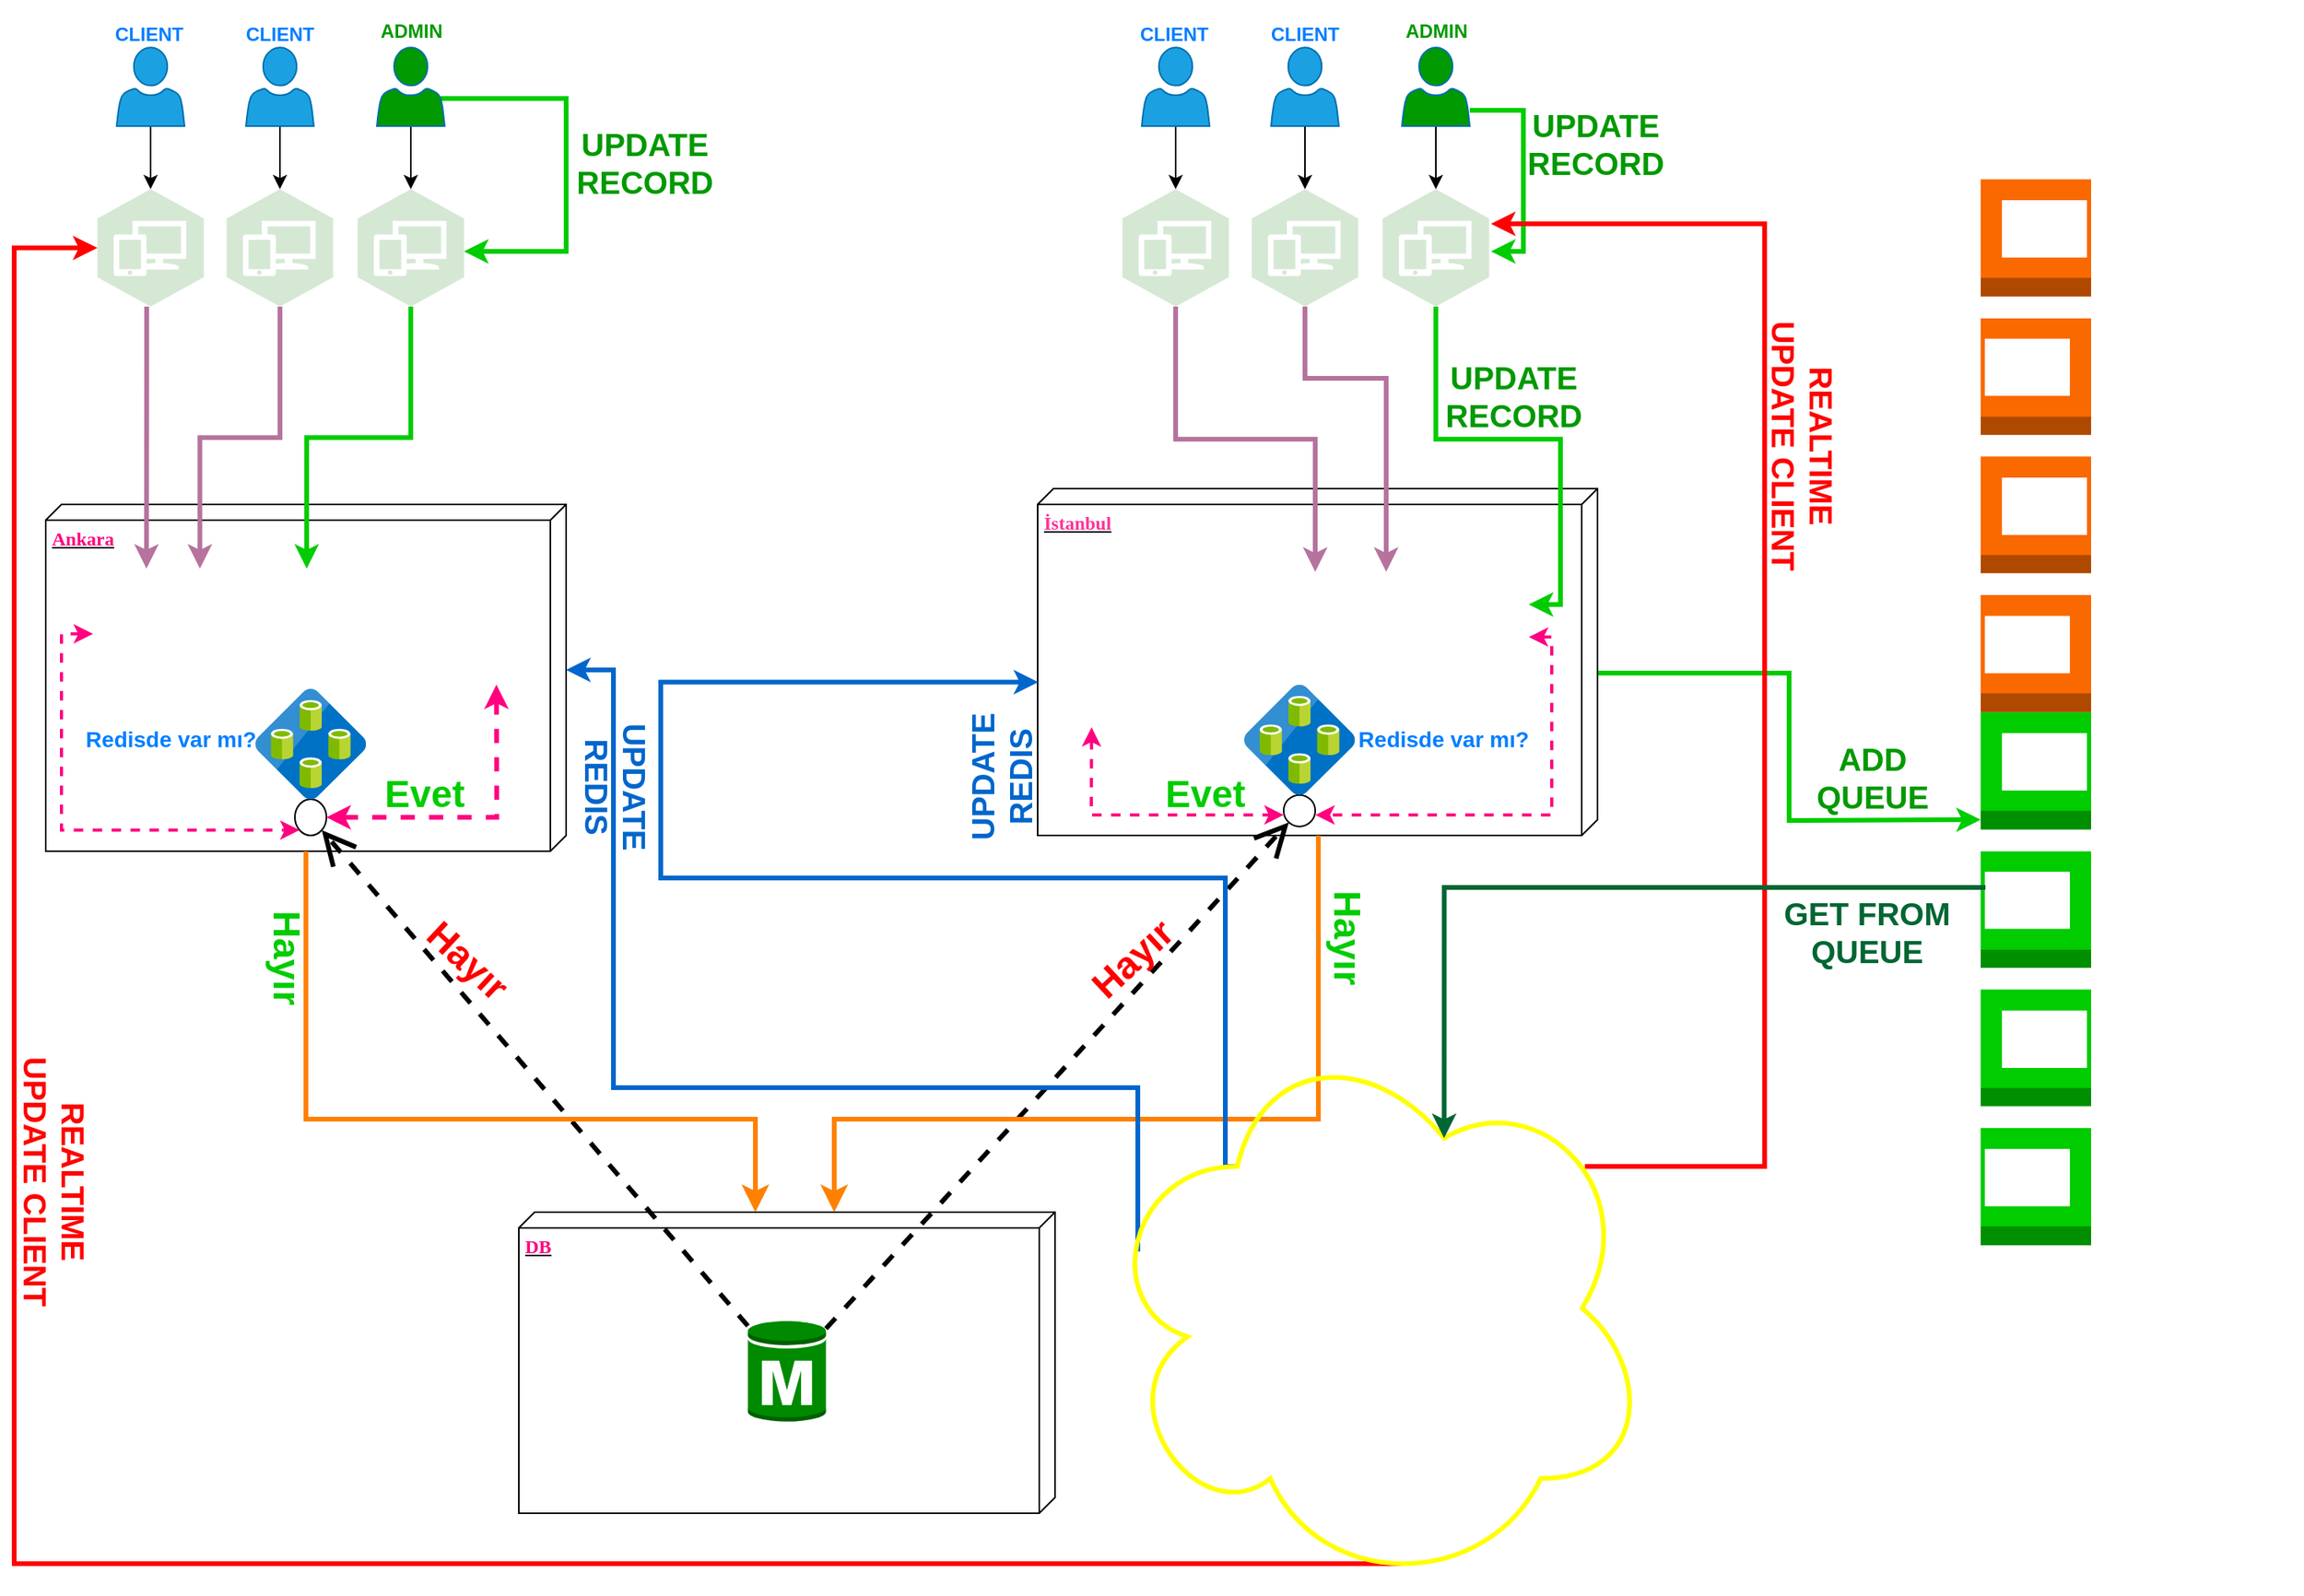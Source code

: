 <mxfile version="12.6.6" type="device"><diagram name="Page-1" id="5f0bae14-7c28-e335-631c-24af17079c00"><mxGraphModel dx="1896" dy="1016" grid="1" gridSize="10" guides="1" tooltips="1" connect="1" arrows="1" fold="1" page="1" pageScale="1" pageWidth="1100" pageHeight="850" background="#ffffff" math="0" shadow="0"><root><mxCell id="0"/><mxCell id="1" parent="0"/><mxCell id="39150e848f15840c-1" value="&lt;b&gt;&lt;font color=&quot;#ff0080&quot;&gt;Ankara&lt;/font&gt;&lt;/b&gt;" style="verticalAlign=top;align=left;spacingTop=8;spacingLeft=2;spacingRight=12;shape=cube;size=10;direction=south;fontStyle=4;html=1;rounded=0;shadow=0;comic=0;labelBackgroundColor=none;strokeWidth=1;fontFamily=Verdana;fontSize=12" parent="1" vertex="1"><mxGeometry x="40" y="330" width="330" height="220" as="geometry"/></mxCell><mxCell id="Gszonmn0BmC_HVSUlxoq-52" style="edgeStyle=orthogonalEdgeStyle;rounded=0;orthogonalLoop=1;jettySize=auto;html=1;startArrow=none;startFill=0;endArrow=classic;endFill=1;strokeColor=#00CC00;strokeWidth=3;exitX=0.532;exitY=0;exitDx=0;exitDy=0;exitPerimeter=0;" edge="1" parent="1" source="39150e848f15840c-2"><mxGeometry relative="1" as="geometry"><mxPoint x="1267" y="530" as="targetPoint"/></mxGeometry></mxCell><mxCell id="39150e848f15840c-2" value="&lt;b&gt;&lt;font color=&quot;#ff3399&quot;&gt;İstanbul&lt;/font&gt;&lt;/b&gt;" style="verticalAlign=top;align=left;spacingTop=8;spacingLeft=2;spacingRight=12;shape=cube;size=10;direction=south;fontStyle=4;html=1;rounded=0;shadow=0;comic=0;labelBackgroundColor=none;strokeWidth=1;fontFamily=Verdana;fontSize=12;" parent="1" vertex="1"><mxGeometry x="669" y="320" width="355" height="220" as="geometry"/></mxCell><mxCell id="39150e848f15840c-3" value="&lt;b&gt;&lt;font color=&quot;#ff0080&quot;&gt;DB&lt;/font&gt;&lt;/b&gt;" style="verticalAlign=top;align=left;spacingTop=8;spacingLeft=2;spacingRight=12;shape=cube;size=10;direction=south;fontStyle=4;html=1;rounded=0;shadow=0;comic=0;labelBackgroundColor=none;strokeWidth=1;fontFamily=Verdana;fontSize=12" parent="1" vertex="1"><mxGeometry x="340" y="779" width="340" height="191" as="geometry"/></mxCell><mxCell id="39150e848f15840c-6" value="" style="ellipse;whiteSpace=wrap;html=1;rounded=0;shadow=0;comic=0;labelBackgroundColor=none;strokeWidth=1;fontFamily=Verdana;fontSize=12;align=center;" parent="1" vertex="1"><mxGeometry x="198" y="517" width="20" height="23" as="geometry"/></mxCell><mxCell id="39150e848f15840c-9" value="" style="ellipse;whiteSpace=wrap;html=1;rounded=0;shadow=0;comic=0;labelBackgroundColor=none;strokeWidth=1;fontFamily=Verdana;fontSize=12;align=center;" parent="1" vertex="1"><mxGeometry x="825" y="514.32" width="20" height="20" as="geometry"/></mxCell><mxCell id="39150e848f15840c-11" style="edgeStyle=none;rounded=0;html=1;dashed=1;labelBackgroundColor=none;startArrow=none;startFill=0;startSize=8;endArrow=open;endFill=0;endSize=16;fontFamily=Verdana;fontSize=12;strokeWidth=3;" parent="1" source="AVmL9xu2uvSIAFPvdRcr-10" target="39150e848f15840c-6" edge="1"><mxGeometry relative="1" as="geometry"><mxPoint x="398.776" y="705" as="sourcePoint"/></mxGeometry></mxCell><mxCell id="39150e848f15840c-12" style="edgeStyle=none;rounded=0;html=1;dashed=1;labelBackgroundColor=none;startArrow=none;startFill=0;startSize=8;endArrow=open;endFill=0;endSize=16;fontFamily=Verdana;fontSize=12;strokeWidth=3;" parent="1" source="AVmL9xu2uvSIAFPvdRcr-10" target="39150e848f15840c-9" edge="1"><mxGeometry relative="1" as="geometry"><mxPoint x="441.224" y="705" as="sourcePoint"/></mxGeometry></mxCell><mxCell id="39150e848f15840c-17" style="edgeStyle=orthogonalEdgeStyle;rounded=0;html=1;labelBackgroundColor=none;startArrow=classic;startFill=1;startSize=8;endArrow=none;endFill=0;endSize=16;fontFamily=Verdana;fontSize=12;strokeColor=#FF8000;strokeWidth=3;" parent="1" source="39150e848f15840c-3" target="39150e848f15840c-2" edge="1"><mxGeometry relative="1" as="geometry"><Array as="points"><mxPoint x="540" y="720"/><mxPoint x="847" y="720"/></Array></mxGeometry></mxCell><mxCell id="39150e848f15840c-18" style="edgeStyle=orthogonalEdgeStyle;rounded=0;html=1;labelBackgroundColor=none;startArrow=classic;startFill=1;startSize=8;endArrow=none;endFill=0;endSize=16;fontFamily=Verdana;fontSize=12;strokeColor=#FF8000;strokeWidth=3;" parent="1" source="39150e848f15840c-3" target="39150e848f15840c-1" edge="1"><mxGeometry relative="1" as="geometry"><Array as="points"><mxPoint x="490" y="720"/><mxPoint x="205" y="720"/></Array></mxGeometry></mxCell><mxCell id="AVmL9xu2uvSIAFPvdRcr-10" value="" style="outlineConnect=0;dashed=0;verticalLabelPosition=bottom;verticalAlign=top;align=center;html=1;shape=mxgraph.aws3.rds_db_instance;fillColor=#008a00;strokeColor=#005700;fontColor=#ffffff;" parent="1" vertex="1"><mxGeometry x="485.25" y="847" width="49.5" height="66" as="geometry"/></mxCell><mxCell id="AVmL9xu2uvSIAFPvdRcr-43" style="edgeStyle=orthogonalEdgeStyle;rounded=0;orthogonalLoop=1;jettySize=auto;html=1;entryX=0.5;entryY=0;entryDx=0;entryDy=0;entryPerimeter=0;" parent="1" source="AVmL9xu2uvSIAFPvdRcr-30" target="AVmL9xu2uvSIAFPvdRcr-36" edge="1"><mxGeometry relative="1" as="geometry"/></mxCell><mxCell id="AVmL9xu2uvSIAFPvdRcr-30" value="" style="pointerEvents=1;shadow=0;dashed=0;html=1;strokeColor=#006EAF;labelPosition=center;verticalLabelPosition=bottom;verticalAlign=top;align=center;fillColor=#1ba1e2;shape=mxgraph.mscae.intune.account_portal;fontColor=#ffffff;" parent="1" vertex="1"><mxGeometry x="85" y="40" width="43" height="50" as="geometry"/></mxCell><mxCell id="AVmL9xu2uvSIAFPvdRcr-44" style="edgeStyle=orthogonalEdgeStyle;rounded=0;orthogonalLoop=1;jettySize=auto;html=1;entryX=0.5;entryY=0;entryDx=0;entryDy=0;entryPerimeter=0;" parent="1" source="AVmL9xu2uvSIAFPvdRcr-31" target="AVmL9xu2uvSIAFPvdRcr-37" edge="1"><mxGeometry relative="1" as="geometry"/></mxCell><mxCell id="AVmL9xu2uvSIAFPvdRcr-31" value="" style="pointerEvents=1;shadow=0;dashed=0;html=1;strokeColor=#006EAF;labelPosition=center;verticalLabelPosition=bottom;verticalAlign=top;align=center;fillColor=#1ba1e2;shape=mxgraph.mscae.intune.account_portal;fontColor=#ffffff;" parent="1" vertex="1"><mxGeometry x="167" y="40" width="43" height="50" as="geometry"/></mxCell><mxCell id="Gszonmn0BmC_HVSUlxoq-28" style="rounded=0;orthogonalLoop=1;jettySize=auto;html=1;exitX=0.5;exitY=1;exitDx=0;exitDy=0;exitPerimeter=0;entryX=0.5;entryY=0;entryDx=0;entryDy=0;entryPerimeter=0;startArrow=none;startFill=0;endArrow=classic;endFill=1;" edge="1" parent="1" source="AVmL9xu2uvSIAFPvdRcr-32" target="AVmL9xu2uvSIAFPvdRcr-38"><mxGeometry relative="1" as="geometry"/></mxCell><mxCell id="Gszonmn0BmC_HVSUlxoq-83" style="edgeStyle=orthogonalEdgeStyle;rounded=0;orthogonalLoop=1;jettySize=auto;html=1;entryX=1;entryY=0.5;entryDx=0;entryDy=0;startArrow=none;startFill=0;endArrow=classic;endFill=1;strokeColor=#00CC00;strokeWidth=3;exitX=0.94;exitY=0.65;exitDx=0;exitDy=0;exitPerimeter=0;" edge="1" parent="1" source="AVmL9xu2uvSIAFPvdRcr-32" target="AVmL9xu2uvSIAFPvdRcr-74"><mxGeometry relative="1" as="geometry"><Array as="points"><mxPoint x="370" y="72"/><mxPoint x="370" y="170"/></Array></mxGeometry></mxCell><mxCell id="AVmL9xu2uvSIAFPvdRcr-32" value="" style="pointerEvents=1;shadow=0;dashed=0;html=1;strokeColor=#006EAF;labelPosition=center;verticalLabelPosition=bottom;verticalAlign=top;align=center;fillColor=#009900;shape=mxgraph.mscae.intune.account_portal;fontColor=#ffffff;" parent="1" vertex="1"><mxGeometry x="250" y="40" width="43" height="50" as="geometry"/></mxCell><mxCell id="AVmL9xu2uvSIAFPvdRcr-49" style="edgeStyle=orthogonalEdgeStyle;rounded=0;orthogonalLoop=1;jettySize=auto;html=1;entryX=0.5;entryY=0;entryDx=0;entryDy=0;entryPerimeter=0;" parent="1" source="AVmL9xu2uvSIAFPvdRcr-33" target="AVmL9xu2uvSIAFPvdRcr-39" edge="1"><mxGeometry relative="1" as="geometry"/></mxCell><mxCell id="AVmL9xu2uvSIAFPvdRcr-33" value="" style="pointerEvents=1;shadow=0;dashed=0;html=1;strokeColor=#006EAF;labelPosition=center;verticalLabelPosition=bottom;verticalAlign=top;align=center;fillColor=#1ba1e2;shape=mxgraph.mscae.intune.account_portal;fontColor=#ffffff;" parent="1" vertex="1"><mxGeometry x="735" y="40" width="43" height="50" as="geometry"/></mxCell><mxCell id="AVmL9xu2uvSIAFPvdRcr-50" style="edgeStyle=orthogonalEdgeStyle;rounded=0;orthogonalLoop=1;jettySize=auto;html=1;entryX=0.5;entryY=0;entryDx=0;entryDy=0;entryPerimeter=0;" parent="1" source="AVmL9xu2uvSIAFPvdRcr-34" target="AVmL9xu2uvSIAFPvdRcr-40" edge="1"><mxGeometry relative="1" as="geometry"/></mxCell><mxCell id="AVmL9xu2uvSIAFPvdRcr-34" value="" style="pointerEvents=1;shadow=0;dashed=0;html=1;strokeColor=#006EAF;labelPosition=center;verticalLabelPosition=bottom;verticalAlign=top;align=center;fillColor=#1ba1e2;shape=mxgraph.mscae.intune.account_portal;fontColor=#ffffff;" parent="1" vertex="1"><mxGeometry x="817" y="40" width="43" height="50" as="geometry"/></mxCell><mxCell id="AVmL9xu2uvSIAFPvdRcr-51" style="edgeStyle=orthogonalEdgeStyle;rounded=0;orthogonalLoop=1;jettySize=auto;html=1;entryX=0.5;entryY=0;entryDx=0;entryDy=0;entryPerimeter=0;" parent="1" source="AVmL9xu2uvSIAFPvdRcr-35" target="AVmL9xu2uvSIAFPvdRcr-41" edge="1"><mxGeometry relative="1" as="geometry"/></mxCell><mxCell id="Gszonmn0BmC_HVSUlxoq-50" style="edgeStyle=orthogonalEdgeStyle;rounded=0;orthogonalLoop=1;jettySize=auto;html=1;entryX=1;entryY=0.5;entryDx=0;entryDy=0;startArrow=none;startFill=0;endArrow=classic;endFill=1;strokeWidth=3;strokeColor=#00CC00;" edge="1" parent="1" source="AVmL9xu2uvSIAFPvdRcr-35" target="AVmL9xu2uvSIAFPvdRcr-73"><mxGeometry relative="1" as="geometry"><Array as="points"><mxPoint x="977" y="80"/><mxPoint x="977" y="170"/></Array></mxGeometry></mxCell><mxCell id="AVmL9xu2uvSIAFPvdRcr-35" value="" style="pointerEvents=1;shadow=0;dashed=0;html=1;strokeColor=#006EAF;labelPosition=center;verticalLabelPosition=bottom;verticalAlign=top;align=center;fillColor=#009900;shape=mxgraph.mscae.intune.account_portal;fontColor=#ffffff;" parent="1" vertex="1"><mxGeometry x="900" y="40" width="43" height="50" as="geometry"/></mxCell><mxCell id="AVmL9xu2uvSIAFPvdRcr-52" style="edgeStyle=orthogonalEdgeStyle;rounded=0;orthogonalLoop=1;jettySize=auto;html=1;entryX=0.25;entryY=0;entryDx=0;entryDy=0;strokeColor=#B5739D;strokeWidth=3;" parent="1" source="AVmL9xu2uvSIAFPvdRcr-36" edge="1" target="AVmL9xu2uvSIAFPvdRcr-103"><mxGeometry relative="1" as="geometry"><mxPoint x="109.95" y="304.98" as="targetPoint"/><Array as="points"><mxPoint x="104" y="240"/><mxPoint x="104" y="240"/></Array></mxGeometry></mxCell><mxCell id="AVmL9xu2uvSIAFPvdRcr-36" value="" style="outlineConnect=0;dashed=0;verticalLabelPosition=bottom;verticalAlign=top;align=center;html=1;shape=mxgraph.aws3.workspaces;fillColor=#d5e8d4;gradientDirection=north;strokeColor=#82b366;" parent="1" vertex="1"><mxGeometry x="72.75" y="130" width="67.5" height="74.5" as="geometry"/></mxCell><mxCell id="AVmL9xu2uvSIAFPvdRcr-53" style="edgeStyle=orthogonalEdgeStyle;rounded=0;orthogonalLoop=1;jettySize=auto;html=1;strokeColor=#B5739D;strokeWidth=3;" parent="1" source="AVmL9xu2uvSIAFPvdRcr-37" edge="1" target="AVmL9xu2uvSIAFPvdRcr-103"><mxGeometry relative="1" as="geometry"><mxPoint x="145.95" y="304.02" as="targetPoint"/></mxGeometry></mxCell><mxCell id="AVmL9xu2uvSIAFPvdRcr-37" value="" style="outlineConnect=0;dashed=0;verticalLabelPosition=bottom;verticalAlign=top;align=center;html=1;shape=mxgraph.aws3.workspaces;fillColor=#d5e8d4;gradientDirection=north;strokeColor=#82b366;" parent="1" vertex="1"><mxGeometry x="154.75" y="130" width="67.5" height="74.5" as="geometry"/></mxCell><mxCell id="AVmL9xu2uvSIAFPvdRcr-55" style="edgeStyle=orthogonalEdgeStyle;rounded=0;orthogonalLoop=1;jettySize=auto;html=1;exitX=0.5;exitY=1;exitDx=0;exitDy=0;exitPerimeter=0;strokeColor=#00CC00;strokeWidth=3;entryX=1;entryY=0;entryDx=0;entryDy=0;" parent="1" source="AVmL9xu2uvSIAFPvdRcr-38" edge="1" target="AVmL9xu2uvSIAFPvdRcr-103"><mxGeometry relative="1" as="geometry"><mxPoint x="272" y="210" as="sourcePoint"/><mxPoint x="200" y="310" as="targetPoint"/></mxGeometry></mxCell><mxCell id="AVmL9xu2uvSIAFPvdRcr-38" value="" style="outlineConnect=0;dashed=0;verticalLabelPosition=bottom;verticalAlign=top;align=center;html=1;shape=mxgraph.aws3.workspaces;fillColor=#d5e8d4;gradientDirection=north;strokeColor=#82b366;" parent="1" vertex="1"><mxGeometry x="237.75" y="130" width="67.5" height="74.5" as="geometry"/></mxCell><mxCell id="AVmL9xu2uvSIAFPvdRcr-56" style="edgeStyle=orthogonalEdgeStyle;rounded=0;orthogonalLoop=1;jettySize=auto;html=1;entryX=0;entryY=0;entryDx=0;entryDy=0;exitX=0.5;exitY=1;exitDx=0;exitDy=0;exitPerimeter=0;strokeColor=#B5739D;strokeWidth=3;" parent="1" source="AVmL9xu2uvSIAFPvdRcr-39" edge="1" target="AVmL9xu2uvSIAFPvdRcr-104"><mxGeometry relative="1" as="geometry"><mxPoint x="872.5" y="310" as="targetPoint"/></mxGeometry></mxCell><mxCell id="AVmL9xu2uvSIAFPvdRcr-39" value="" style="outlineConnect=0;dashed=0;verticalLabelPosition=bottom;verticalAlign=top;align=center;html=1;shape=mxgraph.aws3.workspaces;fillColor=#d5e8d4;gradientDirection=north;strokeColor=#82b366;" parent="1" vertex="1"><mxGeometry x="722.75" y="130" width="67.5" height="74.5" as="geometry"/></mxCell><mxCell id="AVmL9xu2uvSIAFPvdRcr-57" style="edgeStyle=orthogonalEdgeStyle;rounded=0;orthogonalLoop=1;jettySize=auto;html=1;exitX=0.5;exitY=1;exitDx=0;exitDy=0;strokeColor=#B5739D;strokeWidth=3;" parent="1" source="AVmL9xu2uvSIAFPvdRcr-71" edge="1" target="AVmL9xu2uvSIAFPvdRcr-104"><mxGeometry relative="1" as="geometry"><mxPoint x="910" y="310" as="targetPoint"/><Array as="points"><mxPoint x="839" y="250"/><mxPoint x="890" y="250"/></Array></mxGeometry></mxCell><mxCell id="AVmL9xu2uvSIAFPvdRcr-40" value="" style="outlineConnect=0;dashed=0;verticalLabelPosition=bottom;verticalAlign=top;align=center;html=1;shape=mxgraph.aws3.workspaces;fillColor=#d5e8d4;gradientDirection=north;strokeColor=#82b366;" parent="1" vertex="1"><mxGeometry x="804.75" y="130" width="67.5" height="74.5" as="geometry"/></mxCell><mxCell id="AVmL9xu2uvSIAFPvdRcr-41" value="" style="outlineConnect=0;dashed=0;verticalLabelPosition=bottom;verticalAlign=top;align=center;html=1;shape=mxgraph.aws3.workspaces;fillColor=#d5e8d4;gradientDirection=north;strokeColor=#82b366;" parent="1" vertex="1"><mxGeometry x="887.75" y="130" width="67.5" height="74.5" as="geometry"/></mxCell><mxCell id="AVmL9xu2uvSIAFPvdRcr-54" style="edgeStyle=orthogonalEdgeStyle;rounded=0;orthogonalLoop=1;jettySize=auto;html=1;entryX=0.58;entryY=0.017;entryDx=0;entryDy=0;entryPerimeter=0;" parent="1" edge="1"><mxGeometry relative="1" as="geometry"><mxPoint x="147" y="391" as="sourcePoint"/><mxPoint x="147" y="391.02" as="targetPoint"/></mxGeometry></mxCell><mxCell id="AVmL9xu2uvSIAFPvdRcr-71" value="" style="shape=image;imageAspect=0;aspect=fixed;verticalLabelPosition=bottom;verticalAlign=top;image=https://angular.io/assets/images/logos/angular/angular.svg;" parent="1" vertex="1"><mxGeometry x="803.5" y="134.5" width="70" height="70" as="geometry"/></mxCell><mxCell id="AVmL9xu2uvSIAFPvdRcr-72" value="" style="shape=image;imageAspect=0;aspect=fixed;verticalLabelPosition=bottom;verticalAlign=top;image=https://angular.io/assets/images/logos/angular/angular.svg;" parent="1" vertex="1"><mxGeometry x="721.5" y="132.25" width="70" height="70" as="geometry"/></mxCell><mxCell id="Gszonmn0BmC_HVSUlxoq-38" style="edgeStyle=orthogonalEdgeStyle;rounded=0;orthogonalLoop=1;jettySize=auto;html=1;entryX=1;entryY=0.25;entryDx=0;entryDy=0;startArrow=none;startFill=0;endArrow=classic;endFill=1;strokeWidth=3;fillColor=#d5e8d4;strokeColor=#00CC00;" edge="1" parent="1" source="AVmL9xu2uvSIAFPvdRcr-73" target="AVmL9xu2uvSIAFPvdRcr-104"><mxGeometry relative="1" as="geometry"/></mxCell><mxCell id="AVmL9xu2uvSIAFPvdRcr-73" value="" style="shape=image;imageAspect=0;aspect=fixed;verticalLabelPosition=bottom;verticalAlign=top;image=https://angular.io/assets/images/logos/angular/angular.svg;" parent="1" vertex="1"><mxGeometry x="886.5" y="134.5" width="70" height="70" as="geometry"/></mxCell><mxCell id="AVmL9xu2uvSIAFPvdRcr-74" value="" style="shape=image;imageAspect=0;aspect=fixed;verticalLabelPosition=bottom;verticalAlign=top;image=https://angular.io/assets/images/logos/angular/angular.svg;" parent="1" vertex="1"><mxGeometry x="235.25" y="134.5" width="70" height="70" as="geometry"/></mxCell><mxCell id="AVmL9xu2uvSIAFPvdRcr-75" value="" style="shape=image;imageAspect=0;aspect=fixed;verticalLabelPosition=bottom;verticalAlign=top;image=https://angular.io/assets/images/logos/angular/angular.svg;" parent="1" vertex="1"><mxGeometry x="152.25" y="132.25" width="70" height="70" as="geometry"/></mxCell><mxCell id="Gszonmn0BmC_HVSUlxoq-70" style="edgeStyle=orthogonalEdgeStyle;rounded=0;orthogonalLoop=1;jettySize=auto;html=1;entryX=0.55;entryY=0.95;entryDx=0;entryDy=0;entryPerimeter=0;startArrow=classic;startFill=1;endArrow=none;endFill=0;strokeColor=#FF0000;strokeWidth=3;" edge="1" parent="1" source="AVmL9xu2uvSIAFPvdRcr-76" target="Gszonmn0BmC_HVSUlxoq-48"><mxGeometry relative="1" as="geometry"><Array as="points"><mxPoint x="20" y="167"/><mxPoint x="20" y="1002"/></Array></mxGeometry></mxCell><mxCell id="AVmL9xu2uvSIAFPvdRcr-76" value="" style="shape=image;imageAspect=0;aspect=fixed;verticalLabelPosition=bottom;verticalAlign=top;image=https://angular.io/assets/images/logos/angular/angular.svg;" parent="1" vertex="1"><mxGeometry x="72.75" y="132.25" width="70" height="70" as="geometry"/></mxCell><mxCell id="AVmL9xu2uvSIAFPvdRcr-77" value="" style="shape=image;imageAspect=0;aspect=fixed;verticalLabelPosition=bottom;verticalAlign=top;image=https://safenet.gemalto.de/uploadedImages/images/Logos/mongodb-logo.png;" parent="1" vertex="1"><mxGeometry x="326.82" y="860" width="363.18" height="132" as="geometry"/></mxCell><mxCell id="AVmL9xu2uvSIAFPvdRcr-80" value="" style="group" parent="1" vertex="1" connectable="0"><mxGeometry x="1210" y="10" width="261" height="790" as="geometry"/></mxCell><mxCell id="AVmL9xu2uvSIAFPvdRcr-60" value="" style="outlineConnect=0;dashed=0;verticalLabelPosition=bottom;verticalAlign=top;align=center;html=1;shape=mxgraph.aws3.forums;fillColor=#fa6800;strokeColor=#C73500;fontColor=#ffffff;" parent="AVmL9xu2uvSIAFPvdRcr-80" vertex="1"><mxGeometry x="57" y="113.748" width="70" height="338.126" as="geometry"/></mxCell><mxCell id="AVmL9xu2uvSIAFPvdRcr-62" value="" style="outlineConnect=0;dashed=0;verticalLabelPosition=bottom;verticalAlign=top;align=center;html=1;shape=mxgraph.aws3.forums;fillColor=#00CC00;strokeColor=#C73500;fontColor=#ffffff;" parent="AVmL9xu2uvSIAFPvdRcr-80" vertex="1"><mxGeometry x="57" y="451.874" width="70" height="338.126" as="geometry"/></mxCell><mxCell id="AVmL9xu2uvSIAFPvdRcr-79" value="" style="shape=image;imageAspect=0;aspect=fixed;verticalLabelPosition=bottom;verticalAlign=top;image=https://lh3.googleusercontent.com/proxy/Ewgt6ckLdhqA_PvTGwP7-zh0q30s2ZJFMqe2nwgqcp24VZYgLClNkuvYfFp3MGoVfRNS8tF3iVQ7Wx2ObOKDw0N7eXlkL58cIWLn5EIg1mmhDuEJ;" parent="AVmL9xu2uvSIAFPvdRcr-80" vertex="1"><mxGeometry x="-64" y="28.54" width="289.56" height="107.46" as="geometry"/></mxCell><mxCell id="Gszonmn0BmC_HVSUlxoq-15" style="edgeStyle=elbowEdgeStyle;rounded=0;orthogonalLoop=1;jettySize=auto;html=1;dashed=1;startArrow=classic;startFill=1;exitX=0.25;exitY=1;exitDx=0;exitDy=0;strokeWidth=2;strokeColor=#FF0080;" edge="1" parent="1" source="AVmL9xu2uvSIAFPvdRcr-83"><mxGeometry relative="1" as="geometry"><mxPoint x="825" y="527" as="targetPoint"/><Array as="points"><mxPoint x="703" y="507"/></Array></mxGeometry></mxCell><mxCell id="AVmL9xu2uvSIAFPvdRcr-83" value="" style="shape=image;imageAspect=0;aspect=fixed;verticalLabelPosition=bottom;verticalAlign=top;image=https://secure.meetupstatic.com/photos/event/7/5/d/d/600_484410173.jpeg;" parent="1" vertex="1"><mxGeometry x="669.34" y="357" width="135.41" height="114.32" as="geometry"/></mxCell><mxCell id="Gszonmn0BmC_HVSUlxoq-24" style="edgeStyle=elbowEdgeStyle;rounded=0;orthogonalLoop=1;jettySize=auto;html=1;exitX=0.75;exitY=1;exitDx=0;exitDy=0;entryX=1;entryY=0.5;entryDx=0;entryDy=0;dashed=1;startArrow=classic;startFill=1;strokeWidth=3;strokeColor=#FF0080;" edge="1" parent="1" source="AVmL9xu2uvSIAFPvdRcr-93" target="39150e848f15840c-6"><mxGeometry relative="1" as="geometry"><Array as="points"><mxPoint x="326" y="487"/><mxPoint x="294" y="487"/></Array></mxGeometry></mxCell><mxCell id="AVmL9xu2uvSIAFPvdRcr-93" value="" style="shape=image;imageAspect=0;aspect=fixed;verticalLabelPosition=bottom;verticalAlign=top;image=https://secure.meetupstatic.com/photos/event/7/5/d/d/600_484410173.jpeg;" parent="1" vertex="1"><mxGeometry x="230" y="336.5" width="127.71" height="107.82" as="geometry"/></mxCell><mxCell id="Gszonmn0BmC_HVSUlxoq-23" style="edgeStyle=elbowEdgeStyle;rounded=0;orthogonalLoop=1;jettySize=auto;html=1;exitX=0;exitY=0.5;exitDx=0;exitDy=0;entryX=0;entryY=1;entryDx=0;entryDy=0;dashed=1;startArrow=classic;startFill=1;strokeColor=#FF0080;strokeWidth=2;" edge="1" parent="1" source="AVmL9xu2uvSIAFPvdRcr-103" target="39150e848f15840c-6"><mxGeometry relative="1" as="geometry"><Array as="points"><mxPoint x="50" y="477"/></Array></mxGeometry></mxCell><mxCell id="AVmL9xu2uvSIAFPvdRcr-103" value="" style="shape=image;imageAspect=0;aspect=fixed;verticalLabelPosition=bottom;verticalAlign=top;image=https://upload.wikimedia.org/wikipedia/commons/thumb/d/d9/Node.js_logo.svg/590px-Node.js_logo.svg.png;" parent="1" vertex="1"><mxGeometry x="70" y="370.74" width="135.46" height="82.84" as="geometry"/></mxCell><mxCell id="Gszonmn0BmC_HVSUlxoq-16" style="edgeStyle=elbowEdgeStyle;rounded=0;orthogonalLoop=1;jettySize=auto;html=1;exitX=1;exitY=0.5;exitDx=0;exitDy=0;entryX=0.941;entryY=0.504;entryDx=0;entryDy=0;entryPerimeter=0;dashed=1;startArrow=classic;startFill=1;strokeColor=#FF0080;strokeWidth=2;" edge="1" parent="1" source="AVmL9xu2uvSIAFPvdRcr-104" target="39150e848f15840c-2"><mxGeometry relative="1" as="geometry"><Array as="points"><mxPoint x="995" y="477"/><mxPoint x="955" y="497"/></Array></mxGeometry></mxCell><mxCell id="AVmL9xu2uvSIAFPvdRcr-104" value="" style="shape=image;imageAspect=0;aspect=fixed;verticalLabelPosition=bottom;verticalAlign=top;image=https://upload.wikimedia.org/wikipedia/commons/thumb/d/d9/Node.js_logo.svg/590px-Node.js_logo.svg.png;" parent="1" vertex="1"><mxGeometry x="845" y="372.74" width="135.46" height="82.84" as="geometry"/></mxCell><mxCell id="Gszonmn0BmC_HVSUlxoq-5" value="" style="aspect=fixed;html=1;points=[];align=center;image;fontSize=12;image=img/lib/mscae/Elastic_Database_Pools.svg;" vertex="1" parent="1"><mxGeometry x="173" y="447" width="70" height="70" as="geometry"/></mxCell><mxCell id="Gszonmn0BmC_HVSUlxoq-7" value="" style="aspect=fixed;html=1;points=[];align=center;image;fontSize=12;image=img/lib/mscae/Elastic_Database_Pools.svg;" vertex="1" parent="1"><mxGeometry x="800" y="444.32" width="70" height="70" as="geometry"/></mxCell><mxCell id="Gszonmn0BmC_HVSUlxoq-18" value="&lt;h1&gt;&lt;font color=&quot;#ff0000&quot;&gt;Hayır&lt;/font&gt;&lt;/h1&gt;" style="text;html=1;strokeColor=none;fillColor=none;spacing=5;spacingTop=-20;whiteSpace=wrap;overflow=hidden;rounded=0;dashed=1;rotation=-43;" vertex="1" parent="1"><mxGeometry x="693" y="595" width="80" height="40" as="geometry"/></mxCell><mxCell id="Gszonmn0BmC_HVSUlxoq-19" value="&lt;h1&gt;&lt;font color=&quot;#00cc00&quot;&gt;Evet&lt;/font&gt;&lt;/h1&gt;" style="text;html=1;strokeColor=none;fillColor=none;spacing=5;spacingTop=-20;whiteSpace=wrap;overflow=hidden;rounded=0;dashed=1;rotation=0;" vertex="1" parent="1"><mxGeometry x="745" y="494.32" width="80" height="40" as="geometry"/></mxCell><mxCell id="Gszonmn0BmC_HVSUlxoq-20" value="&lt;b&gt;&lt;font color=&quot;#007fff&quot; style=&quot;font-size: 14px&quot;&gt;Redisde var mı?&lt;/font&gt;&lt;/b&gt;" style="text;html=1;strokeColor=none;fillColor=none;align=center;verticalAlign=middle;whiteSpace=wrap;rounded=0;dashed=1;" vertex="1" parent="1"><mxGeometry x="866.5" y="469.32" width="118.5" height="20" as="geometry"/></mxCell><mxCell id="Gszonmn0BmC_HVSUlxoq-22" value="&lt;b&gt;&lt;font color=&quot;#007fff&quot; style=&quot;font-size: 14px&quot;&gt;Redisde var mı?&lt;/font&gt;&lt;/b&gt;" style="text;html=1;strokeColor=none;fillColor=none;align=center;verticalAlign=middle;whiteSpace=wrap;rounded=0;dashed=1;" vertex="1" parent="1"><mxGeometry x="60" y="469.32" width="118.5" height="20" as="geometry"/></mxCell><mxCell id="Gszonmn0BmC_HVSUlxoq-25" value="&lt;h1&gt;&lt;font color=&quot;#00cc00&quot;&gt;Evet&lt;/font&gt;&lt;/h1&gt;" style="text;html=1;strokeColor=none;fillColor=none;spacing=5;spacingTop=-20;whiteSpace=wrap;overflow=hidden;rounded=0;dashed=1;rotation=0;" vertex="1" parent="1"><mxGeometry x="250" y="494.32" width="80" height="40" as="geometry"/></mxCell><mxCell id="Gszonmn0BmC_HVSUlxoq-26" value="&lt;h1&gt;&lt;font color=&quot;#ff0000&quot;&gt;Hayır&lt;/font&gt;&lt;/h1&gt;" style="text;html=1;strokeColor=none;fillColor=none;spacing=5;spacingTop=-20;whiteSpace=wrap;overflow=hidden;rounded=0;dashed=1;rotation=43;" vertex="1" parent="1"><mxGeometry x="270.71" y="603" width="80" height="40" as="geometry"/></mxCell><mxCell id="Gszonmn0BmC_HVSUlxoq-29" value="&lt;b&gt;&lt;font color=&quot;#009900&quot;&gt;ADMIN&lt;/font&gt;&lt;/b&gt;" style="text;html=1;strokeColor=none;fillColor=none;align=center;verticalAlign=middle;whiteSpace=wrap;rounded=0;" vertex="1" parent="1"><mxGeometry x="901.5" y="20" width="40" height="20" as="geometry"/></mxCell><mxCell id="Gszonmn0BmC_HVSUlxoq-31" value="&lt;b&gt;&lt;font color=&quot;#007fff&quot;&gt;CLIENT&lt;/font&gt;&lt;/b&gt;" style="text;html=1;" vertex="1" parent="1"><mxGeometry x="814.5" y="18" width="52.5" height="30" as="geometry"/></mxCell><mxCell id="Gszonmn0BmC_HVSUlxoq-32" value="&lt;b&gt;&lt;font color=&quot;#007fff&quot;&gt;CLIENT&lt;/font&gt;&lt;/b&gt;" style="text;html=1;" vertex="1" parent="1"><mxGeometry x="81.5" y="18" width="52.5" height="30" as="geometry"/></mxCell><mxCell id="Gszonmn0BmC_HVSUlxoq-33" value="&lt;b&gt;&lt;font color=&quot;#009900&quot;&gt;ADMIN&lt;/font&gt;&lt;/b&gt;" style="text;html=1;strokeColor=none;fillColor=none;align=center;verticalAlign=middle;whiteSpace=wrap;rounded=0;" vertex="1" parent="1"><mxGeometry x="251.5" y="20" width="40" height="20" as="geometry"/></mxCell><mxCell id="Gszonmn0BmC_HVSUlxoq-34" value="&lt;b&gt;&lt;font color=&quot;#007fff&quot;&gt;CLIENT&lt;/font&gt;&lt;/b&gt;" style="text;html=1;" vertex="1" parent="1"><mxGeometry x="732.25" y="18" width="52.5" height="30" as="geometry"/></mxCell><mxCell id="Gszonmn0BmC_HVSUlxoq-36" value="&lt;b&gt;&lt;font color=&quot;#007fff&quot;&gt;CLIENT&lt;/font&gt;&lt;/b&gt;" style="text;html=1;" vertex="1" parent="1"><mxGeometry x="164.5" y="18" width="52.5" height="30" as="geometry"/></mxCell><mxCell id="Gszonmn0BmC_HVSUlxoq-39" value="&lt;b style=&quot;font-size: 20px&quot;&gt;&lt;font color=&quot;#009900&quot; style=&quot;font-size: 20px&quot;&gt;UPDATE RECORD&lt;br&gt;&lt;br&gt;&lt;/font&gt;&lt;/b&gt;" style="text;html=1;strokeColor=none;fillColor=none;align=center;verticalAlign=middle;whiteSpace=wrap;rounded=0;" vertex="1" parent="1"><mxGeometry x="1003" y="103" width="40" height="20" as="geometry"/></mxCell><mxCell id="Gszonmn0BmC_HVSUlxoq-41" value="&lt;b style=&quot;font-size: 20px&quot;&gt;&lt;font color=&quot;#009900&quot; style=&quot;font-size: 20px&quot;&gt;UPDATE RECORD&lt;br&gt;&lt;br&gt;&lt;/font&gt;&lt;/b&gt;" style="text;html=1;strokeColor=none;fillColor=none;align=center;verticalAlign=middle;whiteSpace=wrap;rounded=0;" vertex="1" parent="1"><mxGeometry x="951" y="263" width="40" height="20" as="geometry"/></mxCell><mxCell id="Gszonmn0BmC_HVSUlxoq-43" value="" style="shape=image;imageAspect=0;aspect=fixed;verticalLabelPosition=bottom;verticalAlign=top;fillColor=#009900;image=https://mherman.org/microservice-movies/images/microservices.png;" vertex="1" parent="1"><mxGeometry x="781.29" y="720" width="193" height="193" as="geometry"/></mxCell><mxCell id="Gszonmn0BmC_HVSUlxoq-44" value="" style="shape=image;imageAspect=0;aspect=fixed;verticalLabelPosition=bottom;verticalAlign=top;fillColor=#009900;image=https://lh3.googleusercontent.com/proxy/gajKO95bzenTEvxe7JWlsIf59Of3MWdTxISr4mRlpJxlXJ6fC4qvrEu7udE7RqRdkiaGewefMgkcoX2D7TJbdBlnLINeJ2F6_99DHqfJ2suaRim0p7Z31cBr;" vertex="1" parent="1"><mxGeometry x="781.29" y="876.57" width="237.47" height="71.43" as="geometry"/></mxCell><mxCell id="Gszonmn0BmC_HVSUlxoq-66" style="edgeStyle=orthogonalEdgeStyle;rounded=0;orthogonalLoop=1;jettySize=auto;html=1;entryX=0;entryY=0;entryDx=105;entryDy=0;entryPerimeter=0;startArrow=none;startFill=0;endArrow=classic;endFill=1;strokeColor=#0066CC;strokeWidth=3;exitX=0.07;exitY=0.4;exitDx=0;exitDy=0;exitPerimeter=0;" edge="1" parent="1" source="Gszonmn0BmC_HVSUlxoq-48" target="39150e848f15840c-1"><mxGeometry relative="1" as="geometry"><mxPoint x="690" y="770" as="sourcePoint"/><Array as="points"><mxPoint x="733" y="700"/><mxPoint x="400" y="700"/><mxPoint x="400" y="435"/></Array></mxGeometry></mxCell><mxCell id="Gszonmn0BmC_HVSUlxoq-67" style="edgeStyle=orthogonalEdgeStyle;rounded=0;orthogonalLoop=1;jettySize=auto;html=1;exitX=0.25;exitY=0.25;exitDx=0;exitDy=0;exitPerimeter=0;entryX=0;entryY=0.75;entryDx=0;entryDy=0;startArrow=none;startFill=0;endArrow=classic;endFill=1;strokeColor=#0066CC;strokeWidth=3;" edge="1" parent="1" source="Gszonmn0BmC_HVSUlxoq-48" target="AVmL9xu2uvSIAFPvdRcr-83"><mxGeometry relative="1" as="geometry"><mxPoint x="727.5" y="637" as="sourcePoint"/><Array as="points"><mxPoint x="788" y="567"/><mxPoint x="430" y="567"/><mxPoint x="430" y="443"/></Array></mxGeometry></mxCell><mxCell id="Gszonmn0BmC_HVSUlxoq-71" style="edgeStyle=orthogonalEdgeStyle;rounded=0;orthogonalLoop=1;jettySize=auto;html=1;exitX=0.88;exitY=0.25;exitDx=0;exitDy=0;exitPerimeter=0;entryX=1;entryY=0.25;entryDx=0;entryDy=0;startArrow=none;startFill=0;endArrow=classic;endFill=1;strokeColor=#FF0000;strokeWidth=3;" edge="1" parent="1" source="Gszonmn0BmC_HVSUlxoq-48" target="AVmL9xu2uvSIAFPvdRcr-73"><mxGeometry relative="1" as="geometry"><Array as="points"><mxPoint x="1130" y="750"/><mxPoint x="1130" y="152"/></Array></mxGeometry></mxCell><mxCell id="Gszonmn0BmC_HVSUlxoq-48" value="" style="ellipse;shape=cloud;whiteSpace=wrap;html=1;strokeWidth=3;fillColor=none;strokeColor=#FFFF00;" vertex="1" parent="1"><mxGeometry x="708" y="660" width="350" height="360" as="geometry"/></mxCell><mxCell id="Gszonmn0BmC_HVSUlxoq-55" style="edgeStyle=orthogonalEdgeStyle;rounded=0;orthogonalLoop=1;jettySize=auto;html=1;entryX=0.625;entryY=0.2;entryDx=0;entryDy=0;entryPerimeter=0;startArrow=none;startFill=0;endArrow=classic;endFill=1;strokeColor=#006633;strokeWidth=3;" edge="1" parent="1" target="Gszonmn0BmC_HVSUlxoq-48"><mxGeometry relative="1" as="geometry"><mxPoint x="1270" y="573" as="sourcePoint"/><Array as="points"><mxPoint x="927" y="573"/></Array></mxGeometry></mxCell><mxCell id="Gszonmn0BmC_HVSUlxoq-68" value="&lt;b&gt;&lt;font style=&quot;font-size: 20px&quot; color=&quot;#0066cc&quot;&gt;UPDATE REDIS&lt;/font&gt;&lt;br&gt;&lt;/b&gt;" style="text;html=1;strokeColor=none;fillColor=none;align=center;verticalAlign=middle;whiteSpace=wrap;rounded=0;rotation=90;" vertex="1" parent="1"><mxGeometry x="340" y="499.32" width="123" height="20" as="geometry"/></mxCell><mxCell id="Gszonmn0BmC_HVSUlxoq-69" value="&lt;b&gt;&lt;font style=&quot;font-size: 20px&quot; color=&quot;#0066cc&quot;&gt;UPDATE REDIS&lt;/font&gt;&lt;br&gt;&lt;/b&gt;" style="text;html=1;strokeColor=none;fillColor=none;align=center;verticalAlign=middle;whiteSpace=wrap;rounded=0;rotation=-90;" vertex="1" parent="1"><mxGeometry x="590" y="492.58" width="110" height="20" as="geometry"/></mxCell><mxCell id="Gszonmn0BmC_HVSUlxoq-73" value="&lt;b&gt;&lt;font style=&quot;font-size: 20px&quot; color=&quot;#ff0000&quot;&gt;REALTIME UPDATE CLIENT&lt;/font&gt;&lt;br&gt;&lt;/b&gt;" style="text;html=1;strokeColor=none;fillColor=none;align=center;verticalAlign=middle;whiteSpace=wrap;rounded=0;rotation=90;" vertex="1" parent="1"><mxGeometry x="1070" y="283" width="169" height="20" as="geometry"/></mxCell><mxCell id="Gszonmn0BmC_HVSUlxoq-74" value="&lt;b&gt;&lt;font style=&quot;font-size: 20px&quot; color=&quot;#ff0000&quot;&gt;REALTIME UPDATE CLIENT&lt;/font&gt;&lt;br&gt;&lt;/b&gt;" style="text;html=1;strokeColor=none;fillColor=none;align=center;verticalAlign=middle;whiteSpace=wrap;rounded=0;rotation=90;" vertex="1" parent="1"><mxGeometry x="-41.53" y="750" width="175.53" height="20" as="geometry"/></mxCell><mxCell id="Gszonmn0BmC_HVSUlxoq-62" value="&lt;b&gt;&lt;font style=&quot;font-size: 20px&quot; color=&quot;#006633&quot;&gt;GET FROM QUEUE&lt;/font&gt;&lt;br&gt;&lt;/b&gt;" style="text;html=1;strokeColor=none;fillColor=none;align=center;verticalAlign=middle;whiteSpace=wrap;rounded=0;" vertex="1" parent="1"><mxGeometry x="1140" y="590" width="110" height="22.57" as="geometry"/></mxCell><mxCell id="Gszonmn0BmC_HVSUlxoq-54" value="&lt;b&gt;&lt;font color=&quot;#009900&quot;&gt;&lt;font style=&quot;font-size: 20px&quot;&gt;ADD QUEUE&lt;/font&gt;&lt;br&gt;&lt;/font&gt;&lt;/b&gt;" style="text;html=1;strokeColor=none;fillColor=none;align=center;verticalAlign=middle;whiteSpace=wrap;rounded=0;" vertex="1" parent="1"><mxGeometry x="1140" y="487" width="117" height="31.16" as="geometry"/></mxCell><mxCell id="Gszonmn0BmC_HVSUlxoq-85" value="&lt;h1&gt;&lt;font color=&quot;#00cc00&quot;&gt;Hayır&lt;/font&gt;&lt;/h1&gt;" style="text;html=1;strokeColor=none;fillColor=none;spacing=5;spacingTop=-20;whiteSpace=wrap;overflow=hidden;rounded=0;dashed=1;rotation=90;" vertex="1" parent="1"><mxGeometry x="825" y="590" width="80" height="40" as="geometry"/></mxCell><mxCell id="Gszonmn0BmC_HVSUlxoq-86" value="&lt;h1&gt;&lt;font color=&quot;#00cc00&quot;&gt;Hayır&lt;/font&gt;&lt;/h1&gt;" style="text;html=1;strokeColor=none;fillColor=none;spacing=5;spacingTop=-20;whiteSpace=wrap;overflow=hidden;rounded=0;dashed=1;rotation=90;" vertex="1" parent="1"><mxGeometry x="152.25" y="603" width="80" height="40" as="geometry"/></mxCell><mxCell id="Gszonmn0BmC_HVSUlxoq-88" value="&lt;b style=&quot;font-size: 20px&quot;&gt;&lt;font color=&quot;#009900&quot; style=&quot;font-size: 20px&quot;&gt;UPDATE RECORD&lt;br&gt;&lt;br&gt;&lt;/font&gt;&lt;/b&gt;" style="text;html=1;strokeColor=none;fillColor=none;align=center;verticalAlign=middle;whiteSpace=wrap;rounded=0;" vertex="1" parent="1"><mxGeometry x="400" y="114.5" width="40" height="20" as="geometry"/></mxCell></root></mxGraphModel></diagram></mxfile>